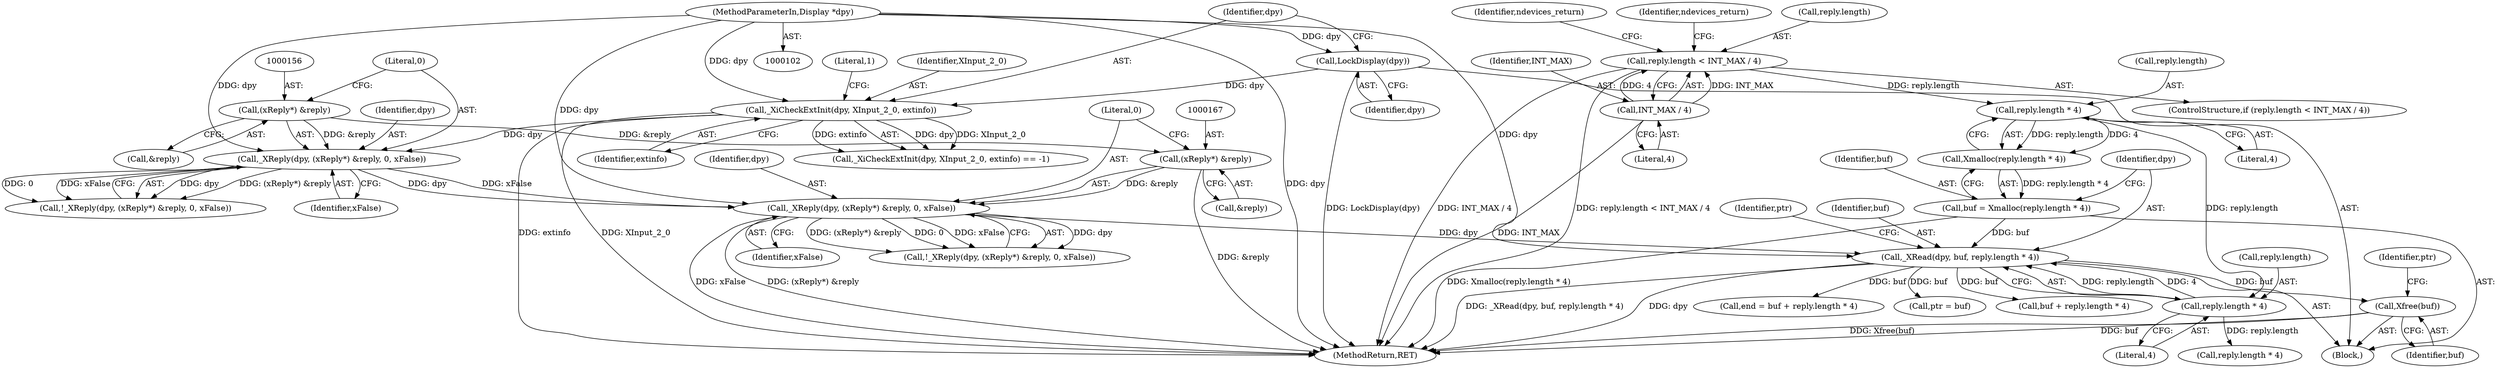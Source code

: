 digraph "0_libXi_19a9cd607de73947fcfb104682f203ffe4e1f4e5_2@pointer" {
"1000311" [label="(Call,Xfree(buf))"];
"1000220" [label="(Call,_XRead(dpy, buf, reply.length * 4))"];
"1000164" [label="(Call,_XReply(dpy, (xReply*) &reply, 0, xFalse))"];
"1000153" [label="(Call,_XReply(dpy, (xReply*) &reply, 0, xFalse))"];
"1000122" [label="(Call,_XiCheckExtInit(dpy, XInput_2_0, extinfo))"];
"1000118" [label="(Call,LockDisplay(dpy))"];
"1000103" [label="(MethodParameterIn,Display *dpy)"];
"1000155" [label="(Call,(xReply*) &reply)"];
"1000166" [label="(Call,(xReply*) &reply)"];
"1000212" [label="(Call,buf = Xmalloc(reply.length * 4))"];
"1000214" [label="(Call,Xmalloc(reply.length * 4))"];
"1000215" [label="(Call,reply.length * 4)"];
"1000174" [label="(Call,reply.length < INT_MAX / 4)"];
"1000178" [label="(Call,INT_MAX / 4)"];
"1000223" [label="(Call,reply.length * 4)"];
"1000227" [label="(Literal,4)"];
"1000173" [label="(ControlStructure,if (reply.length < INT_MAX / 4))"];
"1000224" [label="(Call,reply.length)"];
"1000124" [label="(Identifier,XInput_2_0)"];
"1000220" [label="(Call,_XRead(dpy, buf, reply.length * 4))"];
"1000168" [label="(Call,&reply)"];
"1000118" [label="(Call,LockDisplay(dpy))"];
"1000411" [label="(MethodReturn,RET)"];
"1000123" [label="(Identifier,dpy)"];
"1000184" [label="(Identifier,ndevices_return)"];
"1000203" [label="(Identifier,ndevices_return)"];
"1000314" [label="(Identifier,ptr)"];
"1000166" [label="(Call,(xReply*) &reply)"];
"1000152" [label="(Call,!_XReply(dpy, (xReply*) &reply, 0, xFalse))"];
"1000155" [label="(Call,(xReply*) &reply)"];
"1000125" [label="(Identifier,extinfo)"];
"1000212" [label="(Call,buf = Xmalloc(reply.length * 4))"];
"1000164" [label="(Call,_XReply(dpy, (xReply*) &reply, 0, xFalse))"];
"1000119" [label="(Identifier,dpy)"];
"1000174" [label="(Call,reply.length < INT_MAX / 4)"];
"1000159" [label="(Literal,0)"];
"1000219" [label="(Literal,4)"];
"1000171" [label="(Identifier,xFalse)"];
"1000311" [label="(Call,Xfree(buf))"];
"1000157" [label="(Call,&reply)"];
"1000127" [label="(Literal,1)"];
"1000214" [label="(Call,Xmalloc(reply.length * 4))"];
"1000178" [label="(Call,INT_MAX / 4)"];
"1000229" [label="(Identifier,ptr)"];
"1000213" [label="(Identifier,buf)"];
"1000233" [label="(Call,buf + reply.length * 4)"];
"1000170" [label="(Literal,0)"];
"1000103" [label="(MethodParameterIn,Display *dpy)"];
"1000106" [label="(Block,)"];
"1000121" [label="(Call,_XiCheckExtInit(dpy, XInput_2_0, extinfo) == -1)"];
"1000235" [label="(Call,reply.length * 4)"];
"1000221" [label="(Identifier,dpy)"];
"1000231" [label="(Call,end = buf + reply.length * 4)"];
"1000215" [label="(Call,reply.length * 4)"];
"1000175" [label="(Call,reply.length)"];
"1000228" [label="(Call,ptr = buf)"];
"1000163" [label="(Call,!_XReply(dpy, (xReply*) &reply, 0, xFalse))"];
"1000312" [label="(Identifier,buf)"];
"1000153" [label="(Call,_XReply(dpy, (xReply*) &reply, 0, xFalse))"];
"1000180" [label="(Literal,4)"];
"1000223" [label="(Call,reply.length * 4)"];
"1000154" [label="(Identifier,dpy)"];
"1000122" [label="(Call,_XiCheckExtInit(dpy, XInput_2_0, extinfo))"];
"1000216" [label="(Call,reply.length)"];
"1000160" [label="(Identifier,xFalse)"];
"1000179" [label="(Identifier,INT_MAX)"];
"1000222" [label="(Identifier,buf)"];
"1000165" [label="(Identifier,dpy)"];
"1000311" -> "1000106"  [label="AST: "];
"1000311" -> "1000312"  [label="CFG: "];
"1000312" -> "1000311"  [label="AST: "];
"1000314" -> "1000311"  [label="CFG: "];
"1000311" -> "1000411"  [label="DDG: buf"];
"1000311" -> "1000411"  [label="DDG: Xfree(buf)"];
"1000220" -> "1000311"  [label="DDG: buf"];
"1000220" -> "1000106"  [label="AST: "];
"1000220" -> "1000223"  [label="CFG: "];
"1000221" -> "1000220"  [label="AST: "];
"1000222" -> "1000220"  [label="AST: "];
"1000223" -> "1000220"  [label="AST: "];
"1000229" -> "1000220"  [label="CFG: "];
"1000220" -> "1000411"  [label="DDG: dpy"];
"1000220" -> "1000411"  [label="DDG: _XRead(dpy, buf, reply.length * 4)"];
"1000164" -> "1000220"  [label="DDG: dpy"];
"1000103" -> "1000220"  [label="DDG: dpy"];
"1000212" -> "1000220"  [label="DDG: buf"];
"1000223" -> "1000220"  [label="DDG: reply.length"];
"1000223" -> "1000220"  [label="DDG: 4"];
"1000220" -> "1000228"  [label="DDG: buf"];
"1000220" -> "1000231"  [label="DDG: buf"];
"1000220" -> "1000233"  [label="DDG: buf"];
"1000164" -> "1000163"  [label="AST: "];
"1000164" -> "1000171"  [label="CFG: "];
"1000165" -> "1000164"  [label="AST: "];
"1000166" -> "1000164"  [label="AST: "];
"1000170" -> "1000164"  [label="AST: "];
"1000171" -> "1000164"  [label="AST: "];
"1000163" -> "1000164"  [label="CFG: "];
"1000164" -> "1000411"  [label="DDG: (xReply*) &reply"];
"1000164" -> "1000411"  [label="DDG: xFalse"];
"1000164" -> "1000163"  [label="DDG: dpy"];
"1000164" -> "1000163"  [label="DDG: (xReply*) &reply"];
"1000164" -> "1000163"  [label="DDG: 0"];
"1000164" -> "1000163"  [label="DDG: xFalse"];
"1000153" -> "1000164"  [label="DDG: dpy"];
"1000153" -> "1000164"  [label="DDG: xFalse"];
"1000103" -> "1000164"  [label="DDG: dpy"];
"1000166" -> "1000164"  [label="DDG: &reply"];
"1000153" -> "1000152"  [label="AST: "];
"1000153" -> "1000160"  [label="CFG: "];
"1000154" -> "1000153"  [label="AST: "];
"1000155" -> "1000153"  [label="AST: "];
"1000159" -> "1000153"  [label="AST: "];
"1000160" -> "1000153"  [label="AST: "];
"1000152" -> "1000153"  [label="CFG: "];
"1000153" -> "1000152"  [label="DDG: dpy"];
"1000153" -> "1000152"  [label="DDG: (xReply*) &reply"];
"1000153" -> "1000152"  [label="DDG: 0"];
"1000153" -> "1000152"  [label="DDG: xFalse"];
"1000122" -> "1000153"  [label="DDG: dpy"];
"1000103" -> "1000153"  [label="DDG: dpy"];
"1000155" -> "1000153"  [label="DDG: &reply"];
"1000122" -> "1000121"  [label="AST: "];
"1000122" -> "1000125"  [label="CFG: "];
"1000123" -> "1000122"  [label="AST: "];
"1000124" -> "1000122"  [label="AST: "];
"1000125" -> "1000122"  [label="AST: "];
"1000127" -> "1000122"  [label="CFG: "];
"1000122" -> "1000411"  [label="DDG: extinfo"];
"1000122" -> "1000411"  [label="DDG: XInput_2_0"];
"1000122" -> "1000121"  [label="DDG: dpy"];
"1000122" -> "1000121"  [label="DDG: XInput_2_0"];
"1000122" -> "1000121"  [label="DDG: extinfo"];
"1000118" -> "1000122"  [label="DDG: dpy"];
"1000103" -> "1000122"  [label="DDG: dpy"];
"1000118" -> "1000106"  [label="AST: "];
"1000118" -> "1000119"  [label="CFG: "];
"1000119" -> "1000118"  [label="AST: "];
"1000123" -> "1000118"  [label="CFG: "];
"1000118" -> "1000411"  [label="DDG: LockDisplay(dpy)"];
"1000103" -> "1000118"  [label="DDG: dpy"];
"1000103" -> "1000102"  [label="AST: "];
"1000103" -> "1000411"  [label="DDG: dpy"];
"1000155" -> "1000157"  [label="CFG: "];
"1000156" -> "1000155"  [label="AST: "];
"1000157" -> "1000155"  [label="AST: "];
"1000159" -> "1000155"  [label="CFG: "];
"1000155" -> "1000166"  [label="DDG: &reply"];
"1000166" -> "1000168"  [label="CFG: "];
"1000167" -> "1000166"  [label="AST: "];
"1000168" -> "1000166"  [label="AST: "];
"1000170" -> "1000166"  [label="CFG: "];
"1000166" -> "1000411"  [label="DDG: &reply"];
"1000212" -> "1000106"  [label="AST: "];
"1000212" -> "1000214"  [label="CFG: "];
"1000213" -> "1000212"  [label="AST: "];
"1000214" -> "1000212"  [label="AST: "];
"1000221" -> "1000212"  [label="CFG: "];
"1000212" -> "1000411"  [label="DDG: Xmalloc(reply.length * 4)"];
"1000214" -> "1000212"  [label="DDG: reply.length * 4"];
"1000214" -> "1000215"  [label="CFG: "];
"1000215" -> "1000214"  [label="AST: "];
"1000215" -> "1000214"  [label="DDG: reply.length"];
"1000215" -> "1000214"  [label="DDG: 4"];
"1000215" -> "1000219"  [label="CFG: "];
"1000216" -> "1000215"  [label="AST: "];
"1000219" -> "1000215"  [label="AST: "];
"1000174" -> "1000215"  [label="DDG: reply.length"];
"1000215" -> "1000223"  [label="DDG: reply.length"];
"1000174" -> "1000173"  [label="AST: "];
"1000174" -> "1000178"  [label="CFG: "];
"1000175" -> "1000174"  [label="AST: "];
"1000178" -> "1000174"  [label="AST: "];
"1000184" -> "1000174"  [label="CFG: "];
"1000203" -> "1000174"  [label="CFG: "];
"1000174" -> "1000411"  [label="DDG: INT_MAX / 4"];
"1000174" -> "1000411"  [label="DDG: reply.length < INT_MAX / 4"];
"1000178" -> "1000174"  [label="DDG: INT_MAX"];
"1000178" -> "1000174"  [label="DDG: 4"];
"1000178" -> "1000180"  [label="CFG: "];
"1000179" -> "1000178"  [label="AST: "];
"1000180" -> "1000178"  [label="AST: "];
"1000178" -> "1000411"  [label="DDG: INT_MAX"];
"1000223" -> "1000227"  [label="CFG: "];
"1000224" -> "1000223"  [label="AST: "];
"1000227" -> "1000223"  [label="AST: "];
"1000223" -> "1000235"  [label="DDG: reply.length"];
}
